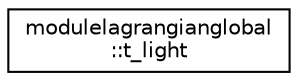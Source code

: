 digraph "Graphical Class Hierarchy"
{
 // LATEX_PDF_SIZE
  edge [fontname="Helvetica",fontsize="10",labelfontname="Helvetica",labelfontsize="10"];
  node [fontname="Helvetica",fontsize="10",shape=record];
  rankdir="LR";
  Node0 [label="modulelagrangianglobal\l::t_light",height=0.2,width=0.4,color="black", fillcolor="white", style="filled",URL="$structmodulelagrangianglobal_1_1t__light.html",tooltip=" "];
}

